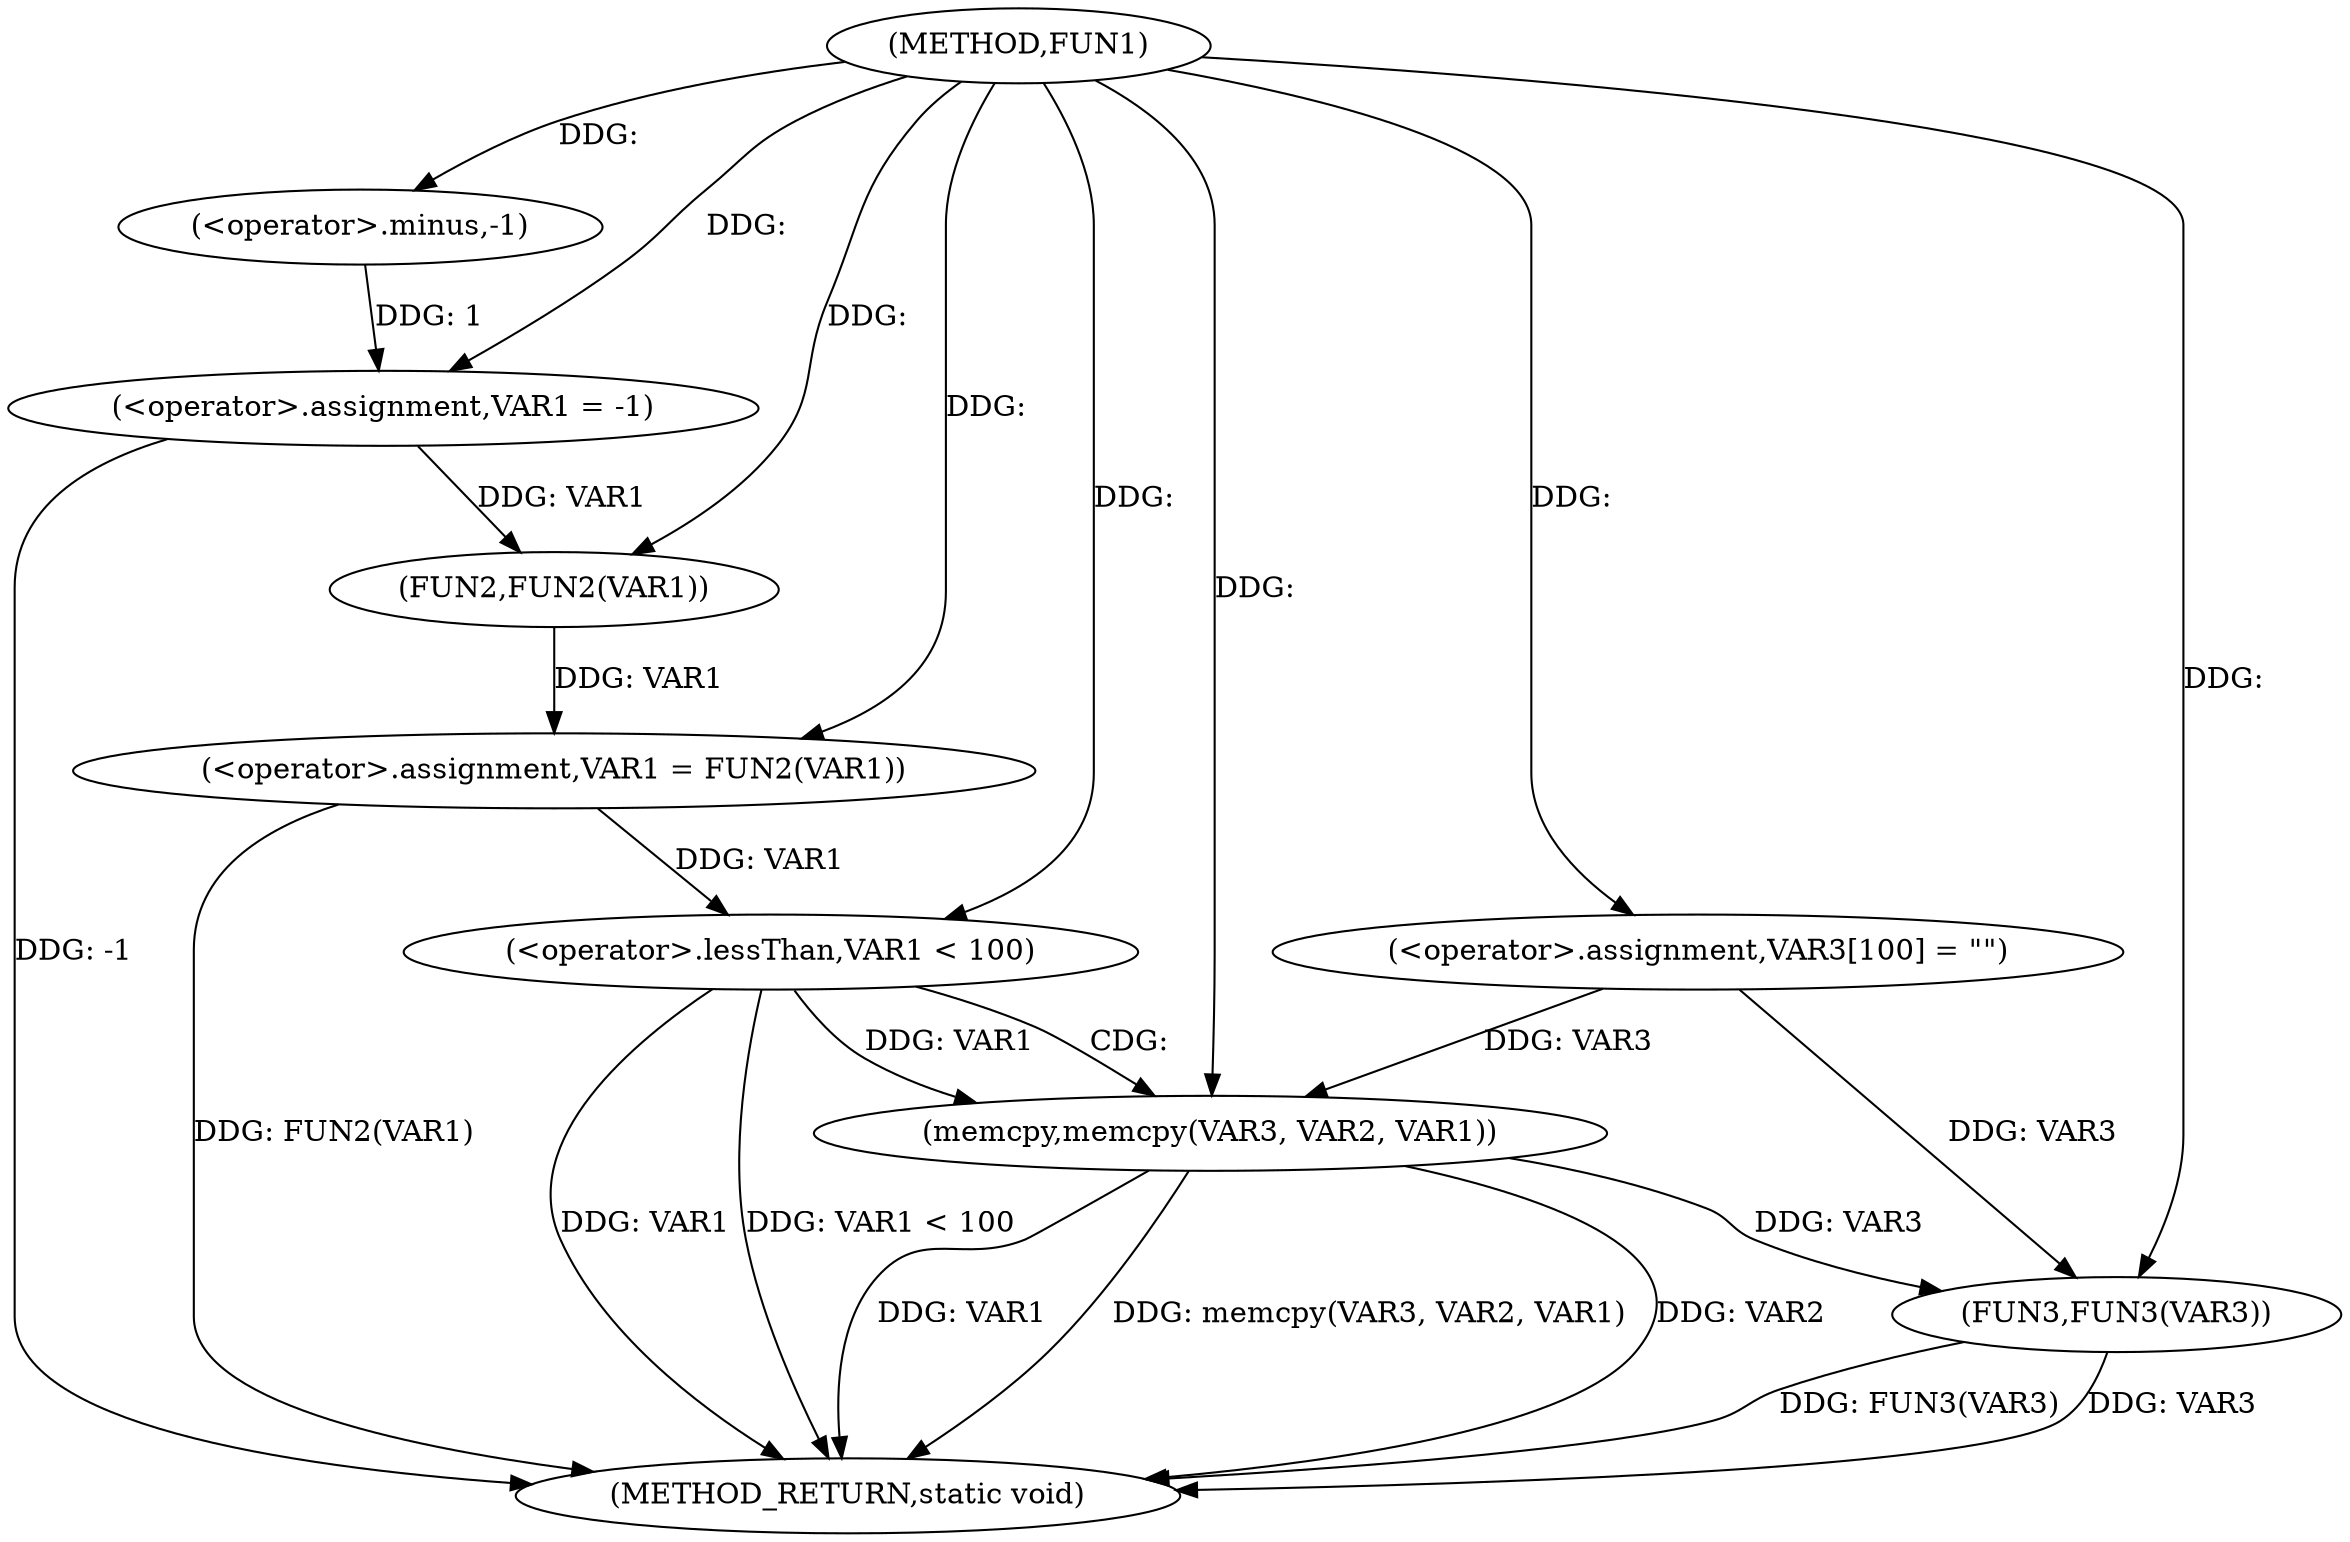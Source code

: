 digraph FUN1 {  
"1000100" [label = "(METHOD,FUN1)" ]
"1000128" [label = "(METHOD_RETURN,static void)" ]
"1000103" [label = "(<operator>.assignment,VAR1 = -1)" ]
"1000105" [label = "(<operator>.minus,-1)" ]
"1000107" [label = "(<operator>.assignment,VAR1 = FUN2(VAR1))" ]
"1000109" [label = "(FUN2,FUN2(VAR1))" ]
"1000114" [label = "(<operator>.assignment,VAR3[100] = \"\")" ]
"1000118" [label = "(<operator>.lessThan,VAR1 < 100)" ]
"1000122" [label = "(memcpy,memcpy(VAR3, VAR2, VAR1))" ]
"1000126" [label = "(FUN3,FUN3(VAR3))" ]
  "1000126" -> "1000128"  [ label = "DDG: FUN3(VAR3)"] 
  "1000122" -> "1000128"  [ label = "DDG: VAR1"] 
  "1000103" -> "1000128"  [ label = "DDG: -1"] 
  "1000126" -> "1000128"  [ label = "DDG: VAR3"] 
  "1000118" -> "1000128"  [ label = "DDG: VAR1 < 100"] 
  "1000122" -> "1000128"  [ label = "DDG: memcpy(VAR3, VAR2, VAR1)"] 
  "1000118" -> "1000128"  [ label = "DDG: VAR1"] 
  "1000107" -> "1000128"  [ label = "DDG: FUN2(VAR1)"] 
  "1000122" -> "1000128"  [ label = "DDG: VAR2"] 
  "1000105" -> "1000103"  [ label = "DDG: 1"] 
  "1000100" -> "1000103"  [ label = "DDG: "] 
  "1000100" -> "1000105"  [ label = "DDG: "] 
  "1000109" -> "1000107"  [ label = "DDG: VAR1"] 
  "1000100" -> "1000107"  [ label = "DDG: "] 
  "1000103" -> "1000109"  [ label = "DDG: VAR1"] 
  "1000100" -> "1000109"  [ label = "DDG: "] 
  "1000100" -> "1000114"  [ label = "DDG: "] 
  "1000107" -> "1000118"  [ label = "DDG: VAR1"] 
  "1000100" -> "1000118"  [ label = "DDG: "] 
  "1000114" -> "1000122"  [ label = "DDG: VAR3"] 
  "1000100" -> "1000122"  [ label = "DDG: "] 
  "1000118" -> "1000122"  [ label = "DDG: VAR1"] 
  "1000122" -> "1000126"  [ label = "DDG: VAR3"] 
  "1000114" -> "1000126"  [ label = "DDG: VAR3"] 
  "1000100" -> "1000126"  [ label = "DDG: "] 
  "1000118" -> "1000122"  [ label = "CDG: "] 
}
